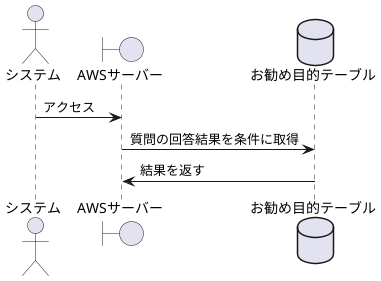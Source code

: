 @startuml

actor システム

boundary AWSサーバー

database お勧め目的テーブル as DB

システム -> AWSサーバー: アクセス
AWSサーバー -> DB : 質問の回答結果を条件に取得
AWSサーバー <- DB : 結果を返す

@enduml